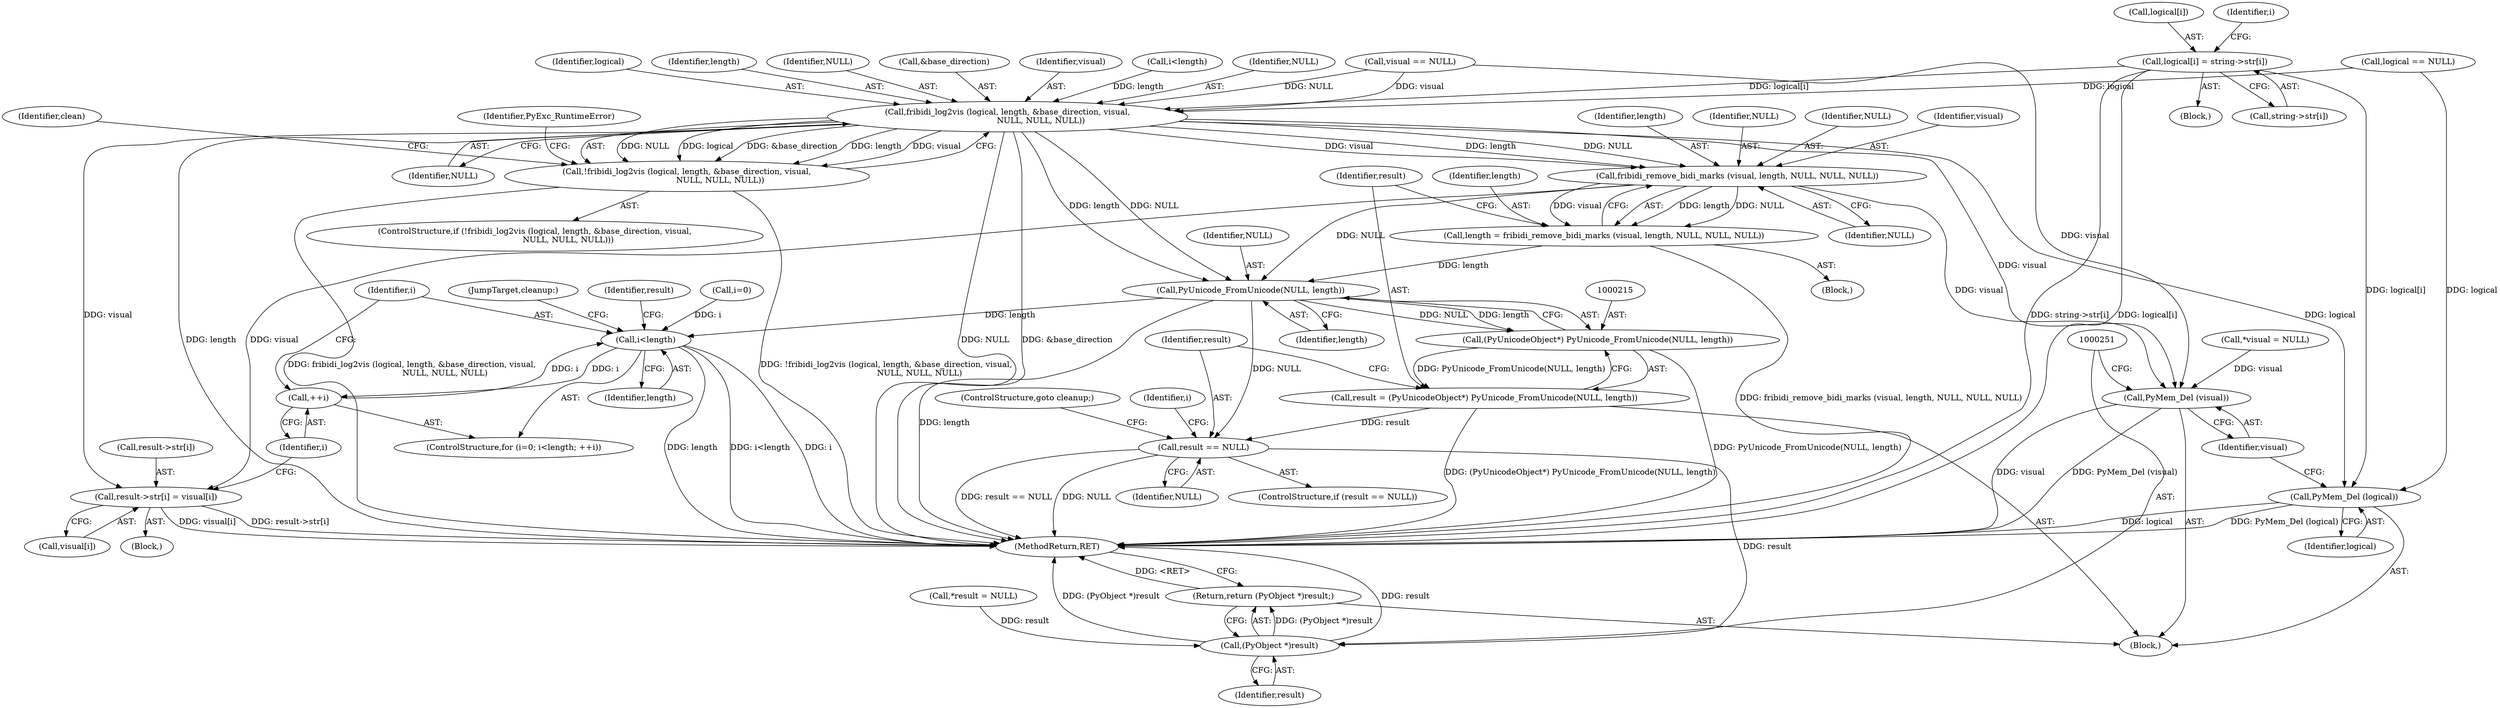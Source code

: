 digraph "0_pyfribidi_d2860c655357975e7b32d84e6b45e98f0dcecd7a@array" {
"1000174" [label="(Call,logical[i] = string->str[i])"];
"1000187" [label="(Call,fribidi_log2vis (logical, length, &base_direction, visual,\n                          NULL, NULL, NULL))"];
"1000186" [label="(Call,!fribidi_log2vis (logical, length, &base_direction, visual,\n                          NULL, NULL, NULL))"];
"1000206" [label="(Call,fribidi_remove_bidi_marks (visual, length, NULL, NULL, NULL))"];
"1000204" [label="(Call,length = fribidi_remove_bidi_marks (visual, length, NULL, NULL, NULL))"];
"1000216" [label="(Call,PyUnicode_FromUnicode(NULL, length))"];
"1000214" [label="(Call,(PyUnicodeObject*) PyUnicode_FromUnicode(NULL, length))"];
"1000212" [label="(Call,result = (PyUnicodeObject*) PyUnicode_FromUnicode(NULL, length))"];
"1000220" [label="(Call,result == NULL)"];
"1000250" [label="(Call,(PyObject *)result)"];
"1000249" [label="(Return,return (PyObject *)result;)"];
"1000229" [label="(Call,i<length)"];
"1000232" [label="(Call,++i)"];
"1000235" [label="(Call,result->str[i] = visual[i])"];
"1000247" [label="(Call,PyMem_Del (visual))"];
"1000245" [label="(Call,PyMem_Del (logical))"];
"1000249" [label="(Return,return (PyObject *)result;)"];
"1000226" [label="(Call,i=0)"];
"1000189" [label="(Identifier,length)"];
"1000206" [label="(Call,fribidi_remove_bidi_marks (visual, length, NULL, NULL, NULL))"];
"1000247" [label="(Call,PyMem_Del (visual))"];
"1000125" [label="(Call,*visual = NULL)"];
"1000220" [label="(Call,result == NULL)"];
"1000219" [label="(ControlStructure,if (result == NULL))"];
"1000244" [label="(JumpTarget,cleanup:)"];
"1000204" [label="(Call,length = fribidi_remove_bidi_marks (visual, length, NULL, NULL, NULL))"];
"1000235" [label="(Call,result->str[i] = visual[i])"];
"1000221" [label="(Identifier,result)"];
"1000232" [label="(Call,++i)"];
"1000144" [label="(Call,logical == NULL)"];
"1000194" [label="(Identifier,NULL)"];
"1000225" [label="(ControlStructure,for (i=0; i<length; ++i))"];
"1000212" [label="(Call,result = (PyUnicodeObject*) PyUnicode_FromUnicode(NULL, length))"];
"1000205" [label="(Identifier,length)"];
"1000174" [label="(Call,logical[i] = string->str[i])"];
"1000253" [label="(MethodReturn,RET)"];
"1000236" [label="(Call,result->str[i])"];
"1000213" [label="(Identifier,result)"];
"1000178" [label="(Call,string->str[i])"];
"1000207" [label="(Identifier,visual)"];
"1000133" [label="(Call,*result = NULL)"];
"1000193" [label="(Identifier,NULL)"];
"1000230" [label="(Identifier,i)"];
"1000173" [label="(Block,)"];
"1000190" [label="(Call,&base_direction)"];
"1000186" [label="(Call,!fribidi_log2vis (logical, length, &base_direction, visual,\n                          NULL, NULL, NULL))"];
"1000208" [label="(Identifier,length)"];
"1000168" [label="(Call,i<length)"];
"1000187" [label="(Call,fribidi_log2vis (logical, length, &base_direction, visual,\n                          NULL, NULL, NULL))"];
"1000211" [label="(Identifier,NULL)"];
"1000112" [label="(Block,)"];
"1000227" [label="(Identifier,i)"];
"1000216" [label="(Call,PyUnicode_FromUnicode(NULL, length))"];
"1000241" [label="(Call,visual[i])"];
"1000246" [label="(Identifier,logical)"];
"1000238" [label="(Identifier,result)"];
"1000175" [label="(Call,logical[i])"];
"1000172" [label="(Identifier,i)"];
"1000198" [label="(Identifier,PyExc_RuntimeError)"];
"1000192" [label="(Identifier,visual)"];
"1000217" [label="(Identifier,NULL)"];
"1000158" [label="(Call,visual == NULL)"];
"1000195" [label="(Identifier,NULL)"];
"1000210" [label="(Identifier,NULL)"];
"1000222" [label="(Identifier,NULL)"];
"1000224" [label="(ControlStructure,goto cleanup;)"];
"1000231" [label="(Identifier,length)"];
"1000218" [label="(Identifier,length)"];
"1000185" [label="(ControlStructure,if (!fribidi_log2vis (logical, length, &base_direction, visual,\n                          NULL, NULL, NULL)))"];
"1000214" [label="(Call,(PyUnicodeObject*) PyUnicode_FromUnicode(NULL, length))"];
"1000203" [label="(Block,)"];
"1000245" [label="(Call,PyMem_Del (logical))"];
"1000252" [label="(Identifier,result)"];
"1000209" [label="(Identifier,NULL)"];
"1000233" [label="(Identifier,i)"];
"1000250" [label="(Call,(PyObject *)result)"];
"1000234" [label="(Block,)"];
"1000202" [label="(Identifier,clean)"];
"1000248" [label="(Identifier,visual)"];
"1000229" [label="(Call,i<length)"];
"1000188" [label="(Identifier,logical)"];
"1000174" -> "1000173"  [label="AST: "];
"1000174" -> "1000178"  [label="CFG: "];
"1000175" -> "1000174"  [label="AST: "];
"1000178" -> "1000174"  [label="AST: "];
"1000172" -> "1000174"  [label="CFG: "];
"1000174" -> "1000253"  [label="DDG: string->str[i]"];
"1000174" -> "1000253"  [label="DDG: logical[i]"];
"1000174" -> "1000187"  [label="DDG: logical[i]"];
"1000174" -> "1000245"  [label="DDG: logical[i]"];
"1000187" -> "1000186"  [label="AST: "];
"1000187" -> "1000195"  [label="CFG: "];
"1000188" -> "1000187"  [label="AST: "];
"1000189" -> "1000187"  [label="AST: "];
"1000190" -> "1000187"  [label="AST: "];
"1000192" -> "1000187"  [label="AST: "];
"1000193" -> "1000187"  [label="AST: "];
"1000194" -> "1000187"  [label="AST: "];
"1000195" -> "1000187"  [label="AST: "];
"1000186" -> "1000187"  [label="CFG: "];
"1000187" -> "1000253"  [label="DDG: NULL"];
"1000187" -> "1000253"  [label="DDG: &base_direction"];
"1000187" -> "1000253"  [label="DDG: length"];
"1000187" -> "1000186"  [label="DDG: NULL"];
"1000187" -> "1000186"  [label="DDG: logical"];
"1000187" -> "1000186"  [label="DDG: &base_direction"];
"1000187" -> "1000186"  [label="DDG: length"];
"1000187" -> "1000186"  [label="DDG: visual"];
"1000144" -> "1000187"  [label="DDG: logical"];
"1000168" -> "1000187"  [label="DDG: length"];
"1000158" -> "1000187"  [label="DDG: visual"];
"1000158" -> "1000187"  [label="DDG: NULL"];
"1000187" -> "1000206"  [label="DDG: visual"];
"1000187" -> "1000206"  [label="DDG: length"];
"1000187" -> "1000206"  [label="DDG: NULL"];
"1000187" -> "1000216"  [label="DDG: NULL"];
"1000187" -> "1000216"  [label="DDG: length"];
"1000187" -> "1000235"  [label="DDG: visual"];
"1000187" -> "1000245"  [label="DDG: logical"];
"1000187" -> "1000247"  [label="DDG: visual"];
"1000186" -> "1000185"  [label="AST: "];
"1000198" -> "1000186"  [label="CFG: "];
"1000202" -> "1000186"  [label="CFG: "];
"1000186" -> "1000253"  [label="DDG: fribidi_log2vis (logical, length, &base_direction, visual,\n                          NULL, NULL, NULL)"];
"1000186" -> "1000253"  [label="DDG: !fribidi_log2vis (logical, length, &base_direction, visual,\n                          NULL, NULL, NULL)"];
"1000206" -> "1000204"  [label="AST: "];
"1000206" -> "1000211"  [label="CFG: "];
"1000207" -> "1000206"  [label="AST: "];
"1000208" -> "1000206"  [label="AST: "];
"1000209" -> "1000206"  [label="AST: "];
"1000210" -> "1000206"  [label="AST: "];
"1000211" -> "1000206"  [label="AST: "];
"1000204" -> "1000206"  [label="CFG: "];
"1000206" -> "1000204"  [label="DDG: length"];
"1000206" -> "1000204"  [label="DDG: NULL"];
"1000206" -> "1000204"  [label="DDG: visual"];
"1000206" -> "1000216"  [label="DDG: NULL"];
"1000206" -> "1000235"  [label="DDG: visual"];
"1000206" -> "1000247"  [label="DDG: visual"];
"1000204" -> "1000203"  [label="AST: "];
"1000205" -> "1000204"  [label="AST: "];
"1000213" -> "1000204"  [label="CFG: "];
"1000204" -> "1000253"  [label="DDG: fribidi_remove_bidi_marks (visual, length, NULL, NULL, NULL)"];
"1000204" -> "1000216"  [label="DDG: length"];
"1000216" -> "1000214"  [label="AST: "];
"1000216" -> "1000218"  [label="CFG: "];
"1000217" -> "1000216"  [label="AST: "];
"1000218" -> "1000216"  [label="AST: "];
"1000214" -> "1000216"  [label="CFG: "];
"1000216" -> "1000253"  [label="DDG: length"];
"1000216" -> "1000214"  [label="DDG: NULL"];
"1000216" -> "1000214"  [label="DDG: length"];
"1000216" -> "1000220"  [label="DDG: NULL"];
"1000216" -> "1000229"  [label="DDG: length"];
"1000214" -> "1000212"  [label="AST: "];
"1000215" -> "1000214"  [label="AST: "];
"1000212" -> "1000214"  [label="CFG: "];
"1000214" -> "1000253"  [label="DDG: PyUnicode_FromUnicode(NULL, length)"];
"1000214" -> "1000212"  [label="DDG: PyUnicode_FromUnicode(NULL, length)"];
"1000212" -> "1000112"  [label="AST: "];
"1000213" -> "1000212"  [label="AST: "];
"1000221" -> "1000212"  [label="CFG: "];
"1000212" -> "1000253"  [label="DDG: (PyUnicodeObject*) PyUnicode_FromUnicode(NULL, length)"];
"1000212" -> "1000220"  [label="DDG: result"];
"1000220" -> "1000219"  [label="AST: "];
"1000220" -> "1000222"  [label="CFG: "];
"1000221" -> "1000220"  [label="AST: "];
"1000222" -> "1000220"  [label="AST: "];
"1000224" -> "1000220"  [label="CFG: "];
"1000227" -> "1000220"  [label="CFG: "];
"1000220" -> "1000253"  [label="DDG: NULL"];
"1000220" -> "1000253"  [label="DDG: result == NULL"];
"1000220" -> "1000250"  [label="DDG: result"];
"1000250" -> "1000249"  [label="AST: "];
"1000250" -> "1000252"  [label="CFG: "];
"1000251" -> "1000250"  [label="AST: "];
"1000252" -> "1000250"  [label="AST: "];
"1000249" -> "1000250"  [label="CFG: "];
"1000250" -> "1000253"  [label="DDG: result"];
"1000250" -> "1000253"  [label="DDG: (PyObject *)result"];
"1000250" -> "1000249"  [label="DDG: (PyObject *)result"];
"1000133" -> "1000250"  [label="DDG: result"];
"1000249" -> "1000112"  [label="AST: "];
"1000253" -> "1000249"  [label="CFG: "];
"1000249" -> "1000253"  [label="DDG: <RET>"];
"1000229" -> "1000225"  [label="AST: "];
"1000229" -> "1000231"  [label="CFG: "];
"1000230" -> "1000229"  [label="AST: "];
"1000231" -> "1000229"  [label="AST: "];
"1000238" -> "1000229"  [label="CFG: "];
"1000244" -> "1000229"  [label="CFG: "];
"1000229" -> "1000253"  [label="DDG: length"];
"1000229" -> "1000253"  [label="DDG: i<length"];
"1000229" -> "1000253"  [label="DDG: i"];
"1000226" -> "1000229"  [label="DDG: i"];
"1000232" -> "1000229"  [label="DDG: i"];
"1000229" -> "1000232"  [label="DDG: i"];
"1000232" -> "1000225"  [label="AST: "];
"1000232" -> "1000233"  [label="CFG: "];
"1000233" -> "1000232"  [label="AST: "];
"1000230" -> "1000232"  [label="CFG: "];
"1000235" -> "1000234"  [label="AST: "];
"1000235" -> "1000241"  [label="CFG: "];
"1000236" -> "1000235"  [label="AST: "];
"1000241" -> "1000235"  [label="AST: "];
"1000233" -> "1000235"  [label="CFG: "];
"1000235" -> "1000253"  [label="DDG: result->str[i]"];
"1000235" -> "1000253"  [label="DDG: visual[i]"];
"1000247" -> "1000112"  [label="AST: "];
"1000247" -> "1000248"  [label="CFG: "];
"1000248" -> "1000247"  [label="AST: "];
"1000251" -> "1000247"  [label="CFG: "];
"1000247" -> "1000253"  [label="DDG: visual"];
"1000247" -> "1000253"  [label="DDG: PyMem_Del (visual)"];
"1000158" -> "1000247"  [label="DDG: visual"];
"1000125" -> "1000247"  [label="DDG: visual"];
"1000245" -> "1000112"  [label="AST: "];
"1000245" -> "1000246"  [label="CFG: "];
"1000246" -> "1000245"  [label="AST: "];
"1000248" -> "1000245"  [label="CFG: "];
"1000245" -> "1000253"  [label="DDG: PyMem_Del (logical)"];
"1000245" -> "1000253"  [label="DDG: logical"];
"1000144" -> "1000245"  [label="DDG: logical"];
}
